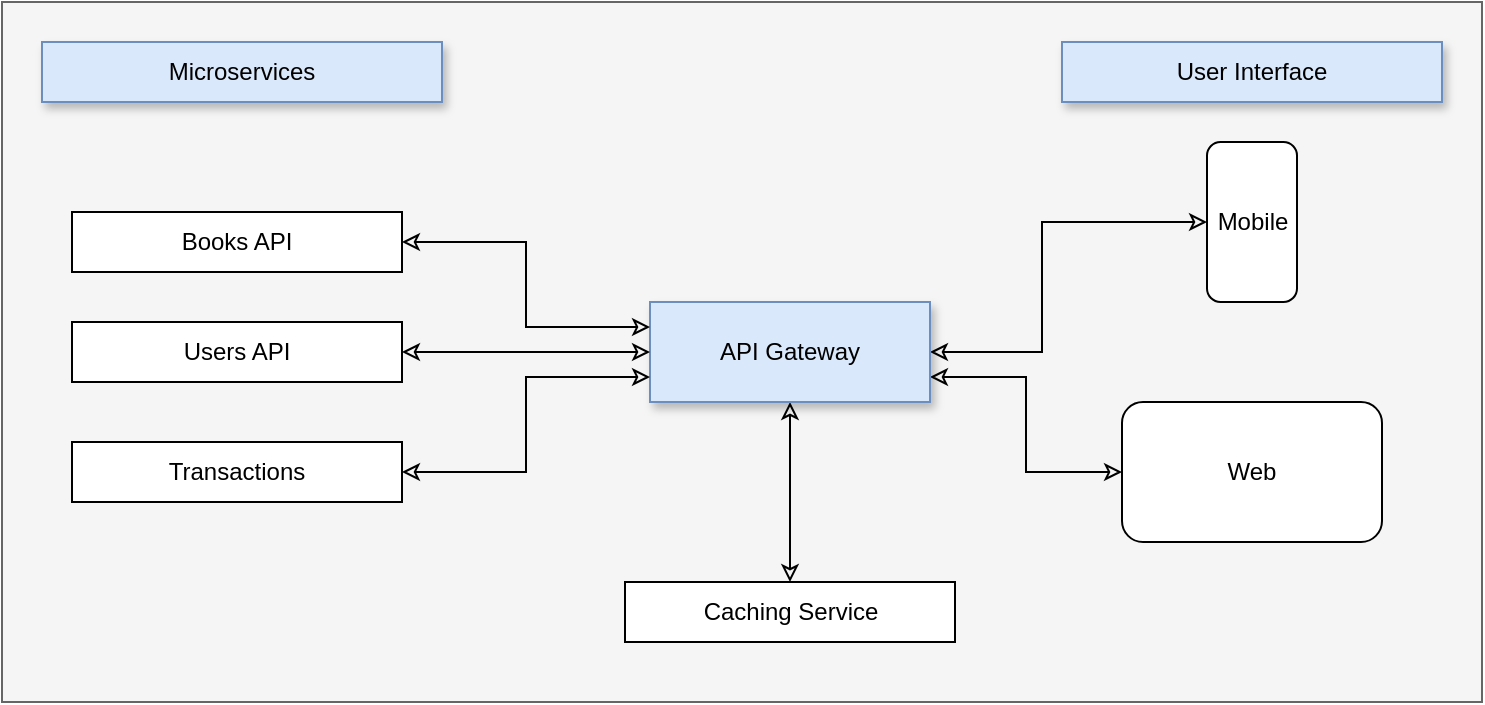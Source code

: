 <mxfile version="17.4.2" type="device"><diagram id="C5RBs43oDa-KdzZeNtuy" name="Page-1"><mxGraphModel dx="1038" dy="571" grid="1" gridSize="10" guides="1" tooltips="1" connect="1" arrows="1" fold="1" page="1" pageScale="1" pageWidth="827" pageHeight="1169" math="0" shadow="0"><root><mxCell id="WIyWlLk6GJQsqaUBKTNV-0"/><mxCell id="WIyWlLk6GJQsqaUBKTNV-1" parent="WIyWlLk6GJQsqaUBKTNV-0"/><mxCell id="OV4rzIMbNih6LfQZ1pAN-28" value="" style="rounded=0;whiteSpace=wrap;html=1;shadow=0;fillColor=#f5f5f5;strokeColor=#666666;fontColor=#333333;" vertex="1" parent="WIyWlLk6GJQsqaUBKTNV-1"><mxGeometry x="20" y="40" width="740" height="350" as="geometry"/></mxCell><mxCell id="OV4rzIMbNih6LfQZ1pAN-0" value="Microservices" style="rounded=0;whiteSpace=wrap;html=1;shadow=1;fillColor=#dae8fc;strokeColor=#6c8ebf;" vertex="1" parent="WIyWlLk6GJQsqaUBKTNV-1"><mxGeometry x="40" y="60" width="200" height="30" as="geometry"/></mxCell><mxCell id="OV4rzIMbNih6LfQZ1pAN-2" value="User Interface" style="rounded=0;whiteSpace=wrap;html=1;shadow=1;fillColor=#dae8fc;strokeColor=#6c8ebf;" vertex="1" parent="WIyWlLk6GJQsqaUBKTNV-1"><mxGeometry x="550" y="60" width="190" height="30" as="geometry"/></mxCell><mxCell id="OV4rzIMbNih6LfQZ1pAN-19" style="edgeStyle=elbowEdgeStyle;rounded=0;orthogonalLoop=1;jettySize=auto;html=1;exitX=1;exitY=0.5;exitDx=0;exitDy=0;entryX=0;entryY=0.5;entryDx=0;entryDy=0;startArrow=classic;startFill=0;endArrow=classic;endFill=0;" edge="1" parent="WIyWlLk6GJQsqaUBKTNV-1" source="OV4rzIMbNih6LfQZ1pAN-3" target="OV4rzIMbNih6LfQZ1pAN-4"><mxGeometry relative="1" as="geometry"><Array as="points"><mxPoint x="540" y="210"/><mxPoint x="560" y="180"/></Array></mxGeometry></mxCell><mxCell id="OV4rzIMbNih6LfQZ1pAN-21" style="edgeStyle=elbowEdgeStyle;rounded=0;orthogonalLoop=1;jettySize=auto;html=1;exitX=1;exitY=0.75;exitDx=0;exitDy=0;entryX=0;entryY=0.5;entryDx=0;entryDy=0;startArrow=classic;startFill=0;endArrow=classic;endFill=0;" edge="1" parent="WIyWlLk6GJQsqaUBKTNV-1" source="OV4rzIMbNih6LfQZ1pAN-3" target="OV4rzIMbNih6LfQZ1pAN-5"><mxGeometry relative="1" as="geometry"/></mxCell><mxCell id="OV4rzIMbNih6LfQZ1pAN-23" style="edgeStyle=elbowEdgeStyle;rounded=0;orthogonalLoop=1;jettySize=auto;html=1;exitX=0.5;exitY=1;exitDx=0;exitDy=0;entryX=0.5;entryY=0;entryDx=0;entryDy=0;startArrow=classic;startFill=0;endArrow=classic;endFill=0;" edge="1" parent="WIyWlLk6GJQsqaUBKTNV-1" source="OV4rzIMbNih6LfQZ1pAN-3" target="OV4rzIMbNih6LfQZ1pAN-10"><mxGeometry relative="1" as="geometry"/></mxCell><mxCell id="OV4rzIMbNih6LfQZ1pAN-3" value="API Gateway" style="rounded=0;whiteSpace=wrap;html=1;shadow=1;fillColor=#dae8fc;strokeColor=#6c8ebf;" vertex="1" parent="WIyWlLk6GJQsqaUBKTNV-1"><mxGeometry x="344" y="190" width="140" height="50" as="geometry"/></mxCell><mxCell id="OV4rzIMbNih6LfQZ1pAN-4" value="Mobile" style="rounded=1;whiteSpace=wrap;html=1;" vertex="1" parent="WIyWlLk6GJQsqaUBKTNV-1"><mxGeometry x="622.5" y="110" width="45" height="80" as="geometry"/></mxCell><mxCell id="OV4rzIMbNih6LfQZ1pAN-5" value="Web" style="rounded=1;whiteSpace=wrap;html=1;" vertex="1" parent="WIyWlLk6GJQsqaUBKTNV-1"><mxGeometry x="580" y="240" width="130" height="70" as="geometry"/></mxCell><mxCell id="OV4rzIMbNih6LfQZ1pAN-25" style="edgeStyle=elbowEdgeStyle;rounded=0;orthogonalLoop=1;jettySize=auto;html=1;exitX=1;exitY=0.5;exitDx=0;exitDy=0;entryX=0;entryY=0.25;entryDx=0;entryDy=0;startArrow=classic;startFill=0;endArrow=classic;endFill=0;" edge="1" parent="WIyWlLk6GJQsqaUBKTNV-1" source="OV4rzIMbNih6LfQZ1pAN-6" target="OV4rzIMbNih6LfQZ1pAN-3"><mxGeometry relative="1" as="geometry"/></mxCell><mxCell id="OV4rzIMbNih6LfQZ1pAN-6" value="Books API" style="rounded=0;whiteSpace=wrap;html=1;" vertex="1" parent="WIyWlLk6GJQsqaUBKTNV-1"><mxGeometry x="55" y="145" width="165" height="30" as="geometry"/></mxCell><mxCell id="OV4rzIMbNih6LfQZ1pAN-26" style="edgeStyle=elbowEdgeStyle;rounded=0;orthogonalLoop=1;jettySize=auto;html=1;exitX=1;exitY=0.5;exitDx=0;exitDy=0;entryX=0;entryY=0.5;entryDx=0;entryDy=0;startArrow=classic;startFill=0;endArrow=classic;endFill=0;" edge="1" parent="WIyWlLk6GJQsqaUBKTNV-1" source="OV4rzIMbNih6LfQZ1pAN-7" target="OV4rzIMbNih6LfQZ1pAN-3"><mxGeometry relative="1" as="geometry"/></mxCell><mxCell id="OV4rzIMbNih6LfQZ1pAN-7" value="Users API" style="rounded=0;whiteSpace=wrap;html=1;" vertex="1" parent="WIyWlLk6GJQsqaUBKTNV-1"><mxGeometry x="55" y="200" width="165" height="30" as="geometry"/></mxCell><mxCell id="OV4rzIMbNih6LfQZ1pAN-27" style="edgeStyle=elbowEdgeStyle;rounded=0;orthogonalLoop=1;jettySize=auto;html=1;exitX=1;exitY=0.5;exitDx=0;exitDy=0;entryX=0;entryY=0.75;entryDx=0;entryDy=0;startArrow=classic;startFill=0;endArrow=classic;endFill=0;" edge="1" parent="WIyWlLk6GJQsqaUBKTNV-1" source="OV4rzIMbNih6LfQZ1pAN-9" target="OV4rzIMbNih6LfQZ1pAN-3"><mxGeometry relative="1" as="geometry"/></mxCell><mxCell id="OV4rzIMbNih6LfQZ1pAN-9" value="Transactions" style="rounded=0;whiteSpace=wrap;html=1;" vertex="1" parent="WIyWlLk6GJQsqaUBKTNV-1"><mxGeometry x="55" y="260" width="165" height="30" as="geometry"/></mxCell><mxCell id="OV4rzIMbNih6LfQZ1pAN-10" value="Caching Service" style="rounded=0;whiteSpace=wrap;html=1;" vertex="1" parent="WIyWlLk6GJQsqaUBKTNV-1"><mxGeometry x="331.5" y="330" width="165" height="30" as="geometry"/></mxCell></root></mxGraphModel></diagram></mxfile>